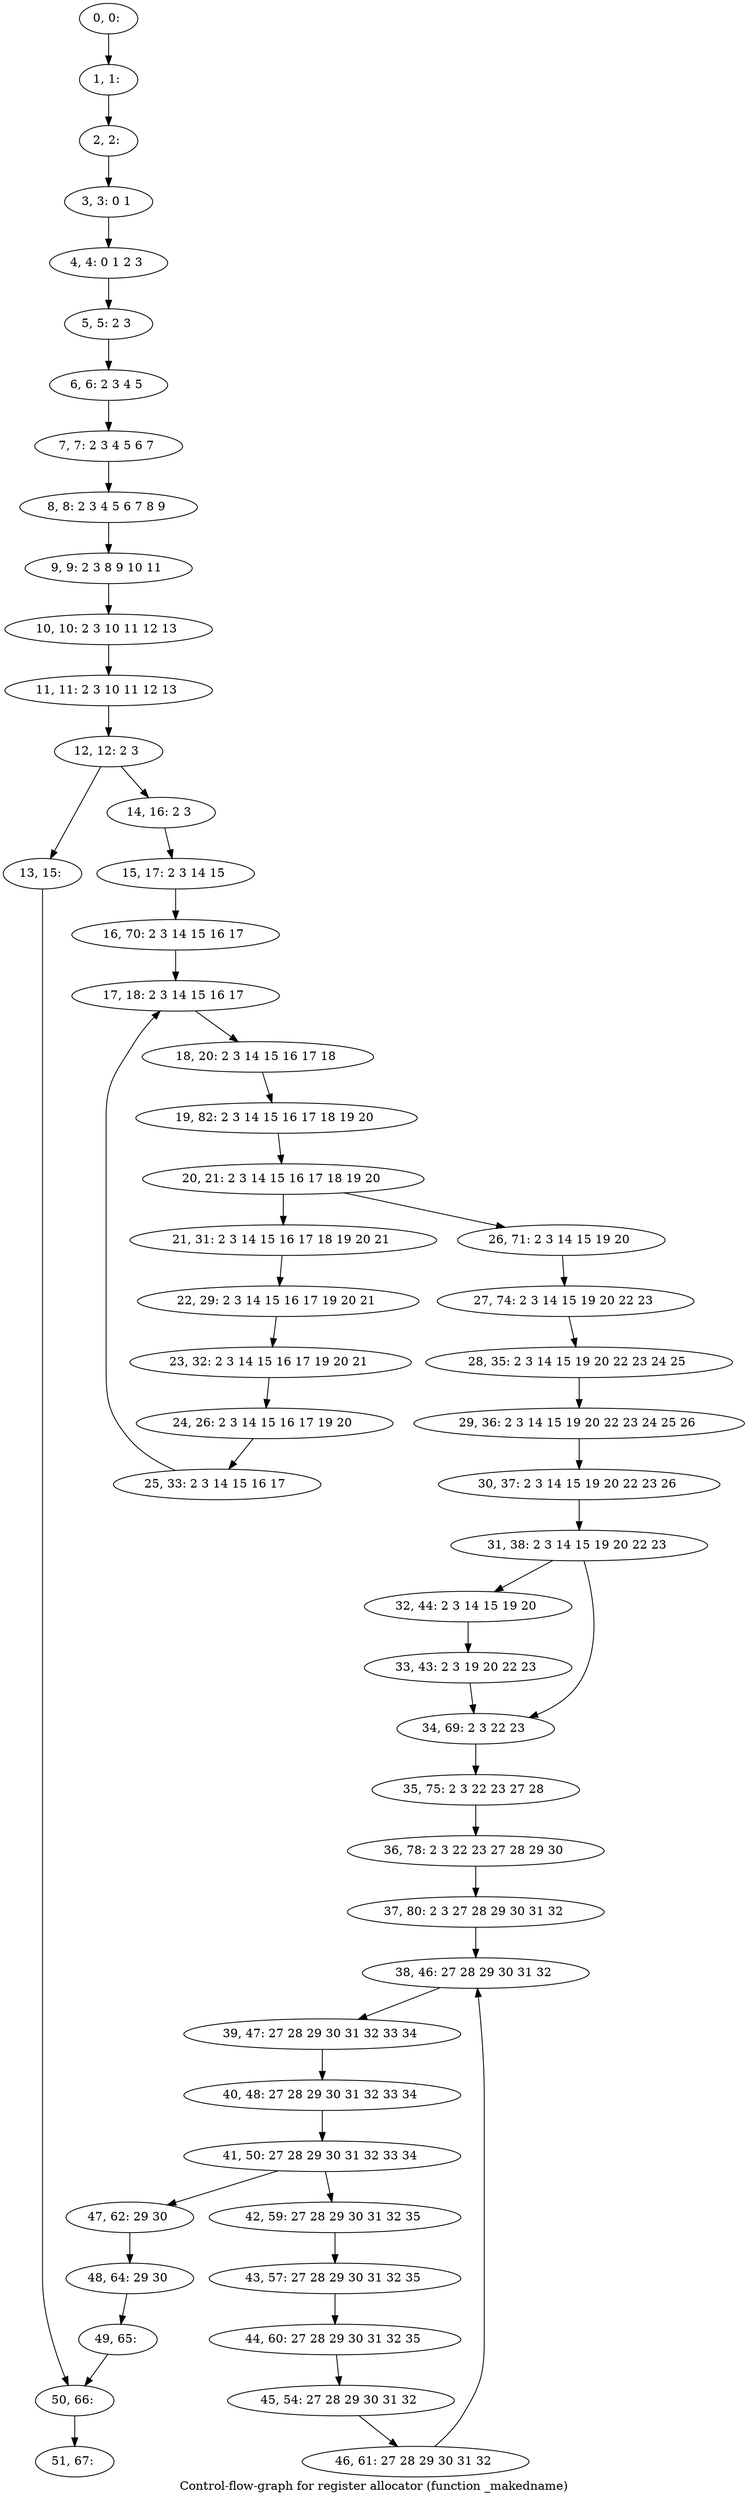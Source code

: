 digraph G {
graph [label="Control-flow-graph for register allocator (function _makedname)"]
0[label="0, 0: "];
1[label="1, 1: "];
2[label="2, 2: "];
3[label="3, 3: 0 1 "];
4[label="4, 4: 0 1 2 3 "];
5[label="5, 5: 2 3 "];
6[label="6, 6: 2 3 4 5 "];
7[label="7, 7: 2 3 4 5 6 7 "];
8[label="8, 8: 2 3 4 5 6 7 8 9 "];
9[label="9, 9: 2 3 8 9 10 11 "];
10[label="10, 10: 2 3 10 11 12 13 "];
11[label="11, 11: 2 3 10 11 12 13 "];
12[label="12, 12: 2 3 "];
13[label="13, 15: "];
14[label="14, 16: 2 3 "];
15[label="15, 17: 2 3 14 15 "];
16[label="16, 70: 2 3 14 15 16 17 "];
17[label="17, 18: 2 3 14 15 16 17 "];
18[label="18, 20: 2 3 14 15 16 17 18 "];
19[label="19, 82: 2 3 14 15 16 17 18 19 20 "];
20[label="20, 21: 2 3 14 15 16 17 18 19 20 "];
21[label="21, 31: 2 3 14 15 16 17 18 19 20 21 "];
22[label="22, 29: 2 3 14 15 16 17 19 20 21 "];
23[label="23, 32: 2 3 14 15 16 17 19 20 21 "];
24[label="24, 26: 2 3 14 15 16 17 19 20 "];
25[label="25, 33: 2 3 14 15 16 17 "];
26[label="26, 71: 2 3 14 15 19 20 "];
27[label="27, 74: 2 3 14 15 19 20 22 23 "];
28[label="28, 35: 2 3 14 15 19 20 22 23 24 25 "];
29[label="29, 36: 2 3 14 15 19 20 22 23 24 25 26 "];
30[label="30, 37: 2 3 14 15 19 20 22 23 26 "];
31[label="31, 38: 2 3 14 15 19 20 22 23 "];
32[label="32, 44: 2 3 14 15 19 20 "];
33[label="33, 43: 2 3 19 20 22 23 "];
34[label="34, 69: 2 3 22 23 "];
35[label="35, 75: 2 3 22 23 27 28 "];
36[label="36, 78: 2 3 22 23 27 28 29 30 "];
37[label="37, 80: 2 3 27 28 29 30 31 32 "];
38[label="38, 46: 27 28 29 30 31 32 "];
39[label="39, 47: 27 28 29 30 31 32 33 34 "];
40[label="40, 48: 27 28 29 30 31 32 33 34 "];
41[label="41, 50: 27 28 29 30 31 32 33 34 "];
42[label="42, 59: 27 28 29 30 31 32 35 "];
43[label="43, 57: 27 28 29 30 31 32 35 "];
44[label="44, 60: 27 28 29 30 31 32 35 "];
45[label="45, 54: 27 28 29 30 31 32 "];
46[label="46, 61: 27 28 29 30 31 32 "];
47[label="47, 62: 29 30 "];
48[label="48, 64: 29 30 "];
49[label="49, 65: "];
50[label="50, 66: "];
51[label="51, 67: "];
0->1 ;
1->2 ;
2->3 ;
3->4 ;
4->5 ;
5->6 ;
6->7 ;
7->8 ;
8->9 ;
9->10 ;
10->11 ;
11->12 ;
12->13 ;
12->14 ;
13->50 ;
14->15 ;
15->16 ;
16->17 ;
17->18 ;
18->19 ;
19->20 ;
20->21 ;
20->26 ;
21->22 ;
22->23 ;
23->24 ;
24->25 ;
25->17 ;
26->27 ;
27->28 ;
28->29 ;
29->30 ;
30->31 ;
31->32 ;
31->34 ;
32->33 ;
33->34 ;
34->35 ;
35->36 ;
36->37 ;
37->38 ;
38->39 ;
39->40 ;
40->41 ;
41->42 ;
41->47 ;
42->43 ;
43->44 ;
44->45 ;
45->46 ;
46->38 ;
47->48 ;
48->49 ;
49->50 ;
50->51 ;
}
